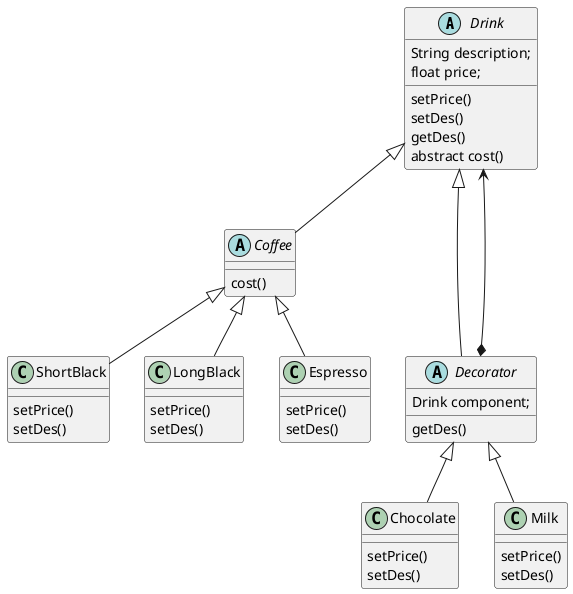 @startuml
'https://plantuml.com/class-diagram

abstract class Drink{
    String description;
    float price;
    setPrice()
    setDes()
    getDes()
    abstract cost()
}
abstract class Coffee extends Drink{
    cost()
}
class ShortBlack extends Coffee{
    setPrice()
    setDes()
}
class LongBlack extends Coffee{
    setPrice()
    setDes()
}
class Espresso extends Coffee{
    setPrice()
    setDes()
}

abstract class Decorator extends Drink{
    Drink component;
    getDes()
}

class Chocolate extends Decorator{
    setPrice()
    setDes()
}

class Milk extends Decorator{
    setPrice()
    setDes()
}

Decorator *--->Drink

@enduml